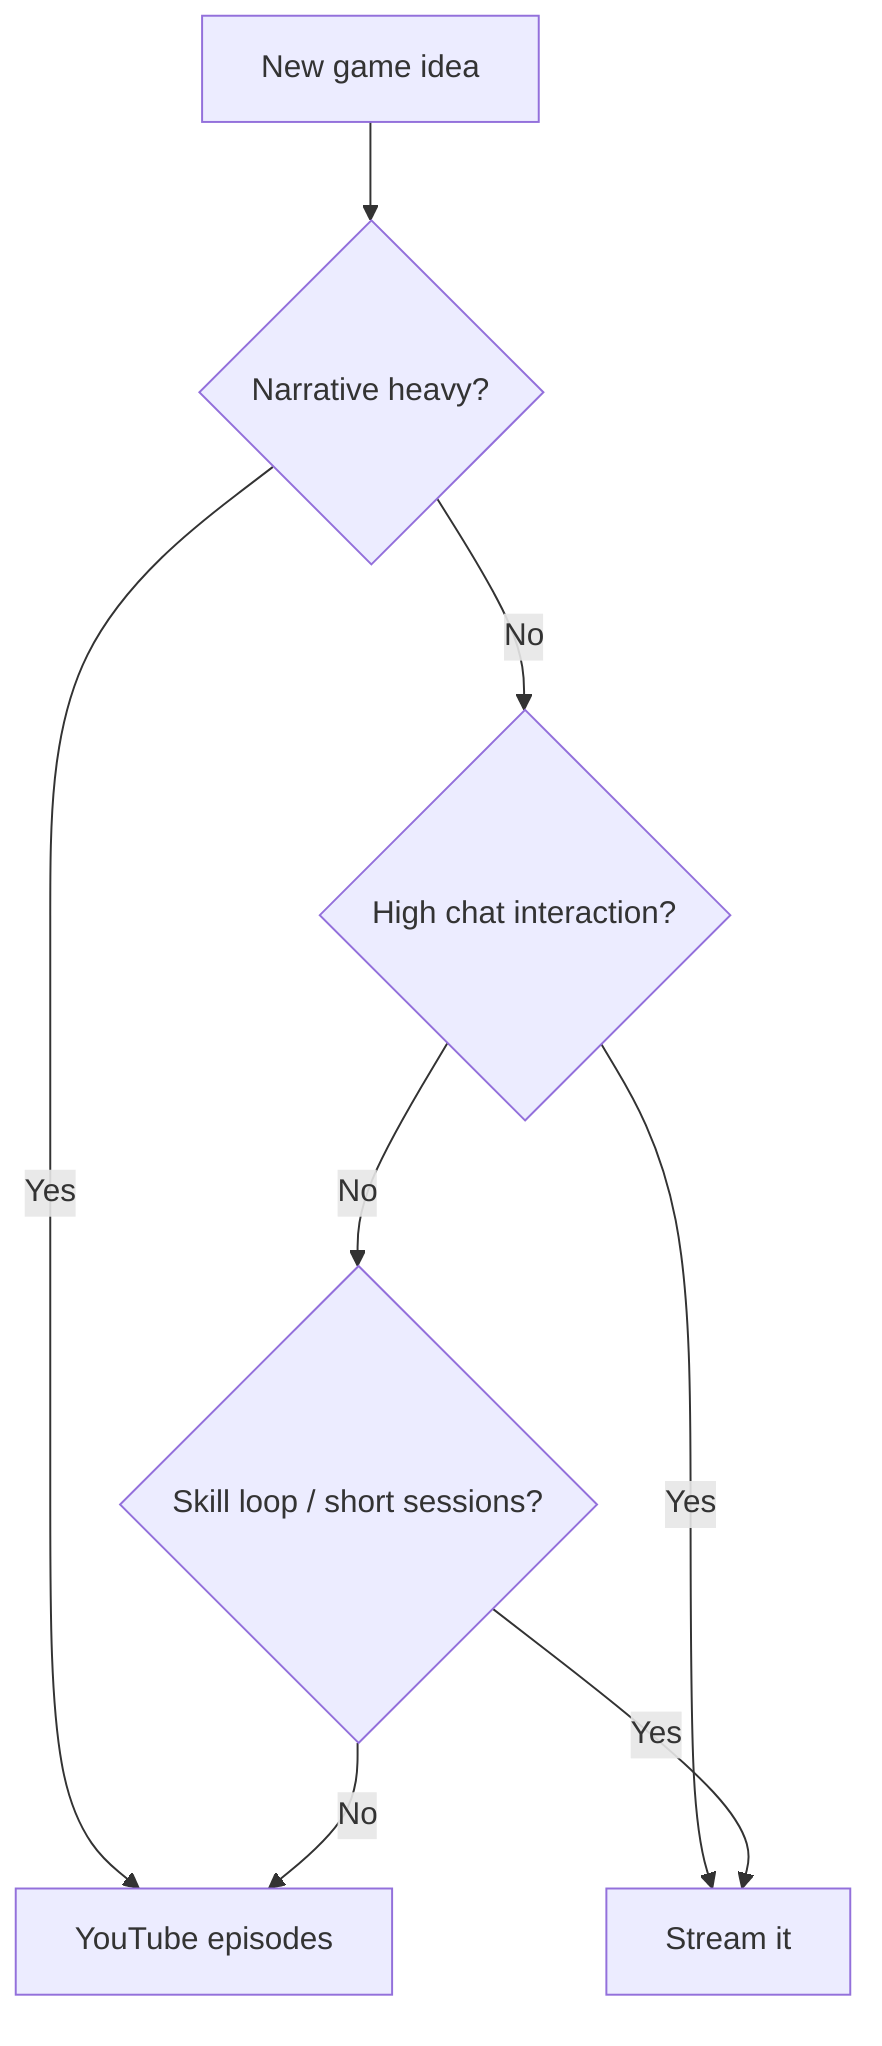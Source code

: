 flowchart TD
  A[New game idea] --> B{Narrative heavy?}
  B -->|Yes| C[YouTube episodes]
  B -->|No| D{High chat interaction?}
  D -->|Yes| E[Stream it]
  D -->|No| F{Skill loop / short sessions?}
  F -->|Yes| E
  F -->|No| C